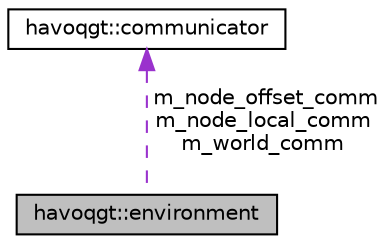 digraph "havoqgt::environment"
{
  edge [fontname="Helvetica",fontsize="10",labelfontname="Helvetica",labelfontsize="10"];
  node [fontname="Helvetica",fontsize="10",shape=record];
  Node1 [label="havoqgt::environment",height=0.2,width=0.4,color="black", fillcolor="grey75", style="filled", fontcolor="black"];
  Node2 -> Node1 [dir="back",color="darkorchid3",fontsize="10",style="dashed",label=" m_node_offset_comm\nm_node_local_comm\nm_world_comm" ,fontname="Helvetica"];
  Node2 [label="havoqgt::communicator",height=0.2,width=0.4,color="black", fillcolor="white", style="filled",URL="$classhavoqgt_1_1communicator.html"];
}
